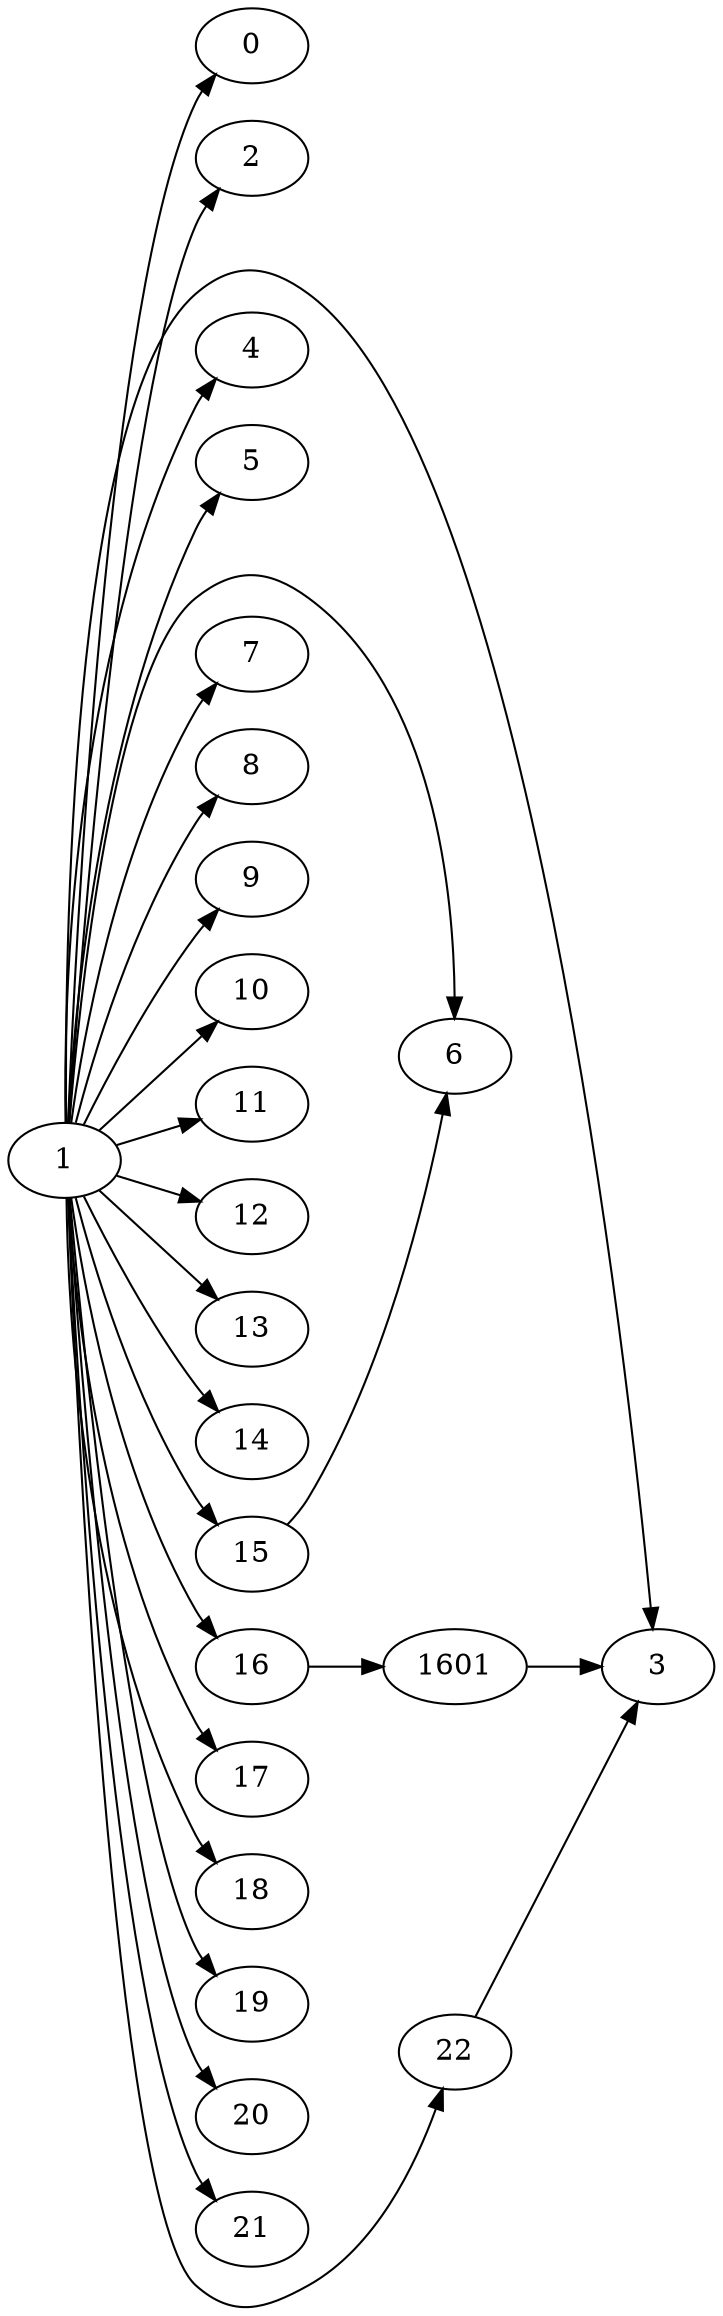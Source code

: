  digraph G{
rankdir="LR";

  0[style="main2 node",texlbl="book.cls"]
  1 [style="main node",texlbl="suftesi"]

  2 [style="complesso node",texlbl="geometry"]


  3 [style="main2 node",texlbl="xkeyval"]
  4 [style="main2 node",texlbl="enumitem"]
  5 [style="complesso node",texlbl="caption"]
  6 [style="complesso node",texlbl="color"]
  7 [style="main2 node",texlbl="multicol"]
  8 [style="main2 node",texlbl="emptypage"]
  9 [style="main2 node",texlbl="textcase"]
  10 [style="main2 node",texlbl="ifxetex"]
  11 [style="complesso node",texlbl="microtype"]
  12 [style="main2 node",texlbl="cclicenses"]
  13 [style="main2 node",texlbl="fontenc"]
  14 [style="main2 node",texlbl="sostitutefont"]
    15 [style="complesso node",texlbl="crop"]
   16   [style="main2 node",texlbl="titlesec"]
1601[style="cfg node",texlbl="ttlkey.cfg"]
17   [style="main2 node",texlbl="extramarks"]
18   [style="main2 node",texlbl="fancyhdr"]
19  [style="main2 node",texlbl="titletoc"]
20  [style="main2 node",texlbl="fixltxhyph"]
21  [style="main2 node",texlbl="mathpazo"]
22  [style="main2 node",texlbl="beramono"]
    1->0
1->2
  1->3
  1->4
  1->5
  1->6
   1->7
 1->8
 1->9
 1->10
 1->11
 1->12
 1->13
 1->14
 1->15
 15->6
 1->16
 16->1601
 1601->3
 1->17
 1->18
 1->19
 1->20
 1->21
  1->22
  22->3
  }
 
